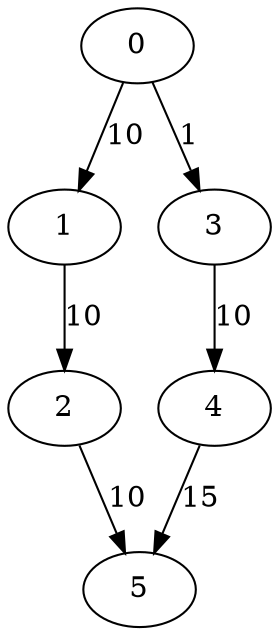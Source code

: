 // dot -Tpng graph.dot -o graph.png && open graph.png

digraph G {
    0 -> 1 [label="10"];
    1 -> 2 [label="10"];
    2 -> 5 [label="10"];
    0 -> 3 [label="1"];
    3 -> 4 [label="10"];
    4 -> 5 [label="15"];
}
